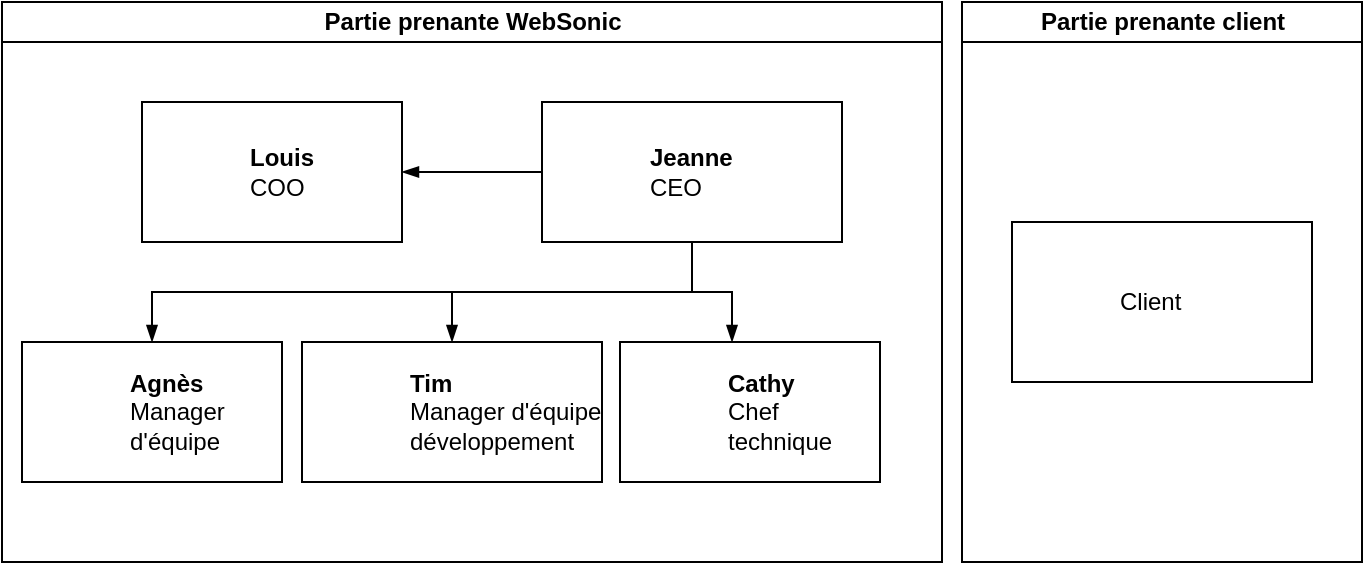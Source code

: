 <mxfile version="22.0.6" type="github">
  <diagram id="prtHgNgQTEPvFCAcTncT" name="Page-1">
    <mxGraphModel dx="819" dy="415" grid="1" gridSize="10" guides="1" tooltips="1" connect="1" arrows="1" fold="1" page="1" pageScale="1" pageWidth="827" pageHeight="1169" math="0" shadow="0">
      <root>
        <mxCell id="0" />
        <mxCell id="1" parent="0" />
        <mxCell id="dNxyNK7c78bLwvsdeMH5-11" value="Partie prenante WebSonic" style="swimlane;html=1;startSize=20;horizontal=1;containerType=tree;glass=0;" parent="1" vertex="1">
          <mxGeometry x="40" y="80" width="470" height="280" as="geometry" />
        </mxCell>
        <UserObject label="&lt;div&gt;Jeanne&lt;i&gt;&lt;br&gt;&lt;/i&gt;&lt;/div&gt;&lt;div&gt;&lt;span style=&quot;font-weight: normal;&quot;&gt;CEO&lt;/span&gt;&lt;/div&gt;" name="Tessa Miller" position="CFO" location="Office 1" email="me@example.com" placeholders="1" id="dNxyNK7c78bLwvsdeMH5-12">
          <mxCell style="label;image=https://cdn3.iconfinder.com/data/icons/user-avatars-1/512/users-3-128.png;whiteSpace=wrap;html=1;rounded=0;glass=0;treeMoving=1;treeFolding=1;" parent="dNxyNK7c78bLwvsdeMH5-11" vertex="1">
            <mxGeometry x="270" y="50" width="150" height="70" as="geometry" />
          </mxCell>
        </UserObject>
        <mxCell id="dNxyNK7c78bLwvsdeMH5-15" value="" style="endArrow=blockThin;endFill=1;fontSize=11;edgeStyle=elbowEdgeStyle;elbow=vertical;rounded=0;" parent="dNxyNK7c78bLwvsdeMH5-11" source="dNxyNK7c78bLwvsdeMH5-12" target="dNxyNK7c78bLwvsdeMH5-16" edge="1">
          <mxGeometry relative="1" as="geometry" />
        </mxCell>
        <UserObject label="Tim&lt;br&gt;&lt;span style=&quot;font-weight: normal;&quot;&gt;Manager d&#39;équipe développement&lt;/span&gt;" name="Evan Valet" position="HR Director" location="Office 4" email="me@example.com" placeholders="1" link="https://www.draw.io" id="dNxyNK7c78bLwvsdeMH5-16">
          <mxCell style="label;image=https://cdn3.iconfinder.com/data/icons/user-avatars-1/512/users-9-2-128.png;whiteSpace=wrap;html=1;rounded=0;glass=0;treeFolding=1;treeMoving=1;" parent="dNxyNK7c78bLwvsdeMH5-11" vertex="1">
            <mxGeometry x="150" y="170" width="150" height="70" as="geometry" />
          </mxCell>
        </UserObject>
        <mxCell id="58Aht1k1cV0e86PYkxsl-1" value="" style="endArrow=blockThin;endFill=1;fontSize=11;elbow=vertical;rounded=0;exitX=0;exitY=0.5;exitDx=0;exitDy=0;" edge="1" parent="dNxyNK7c78bLwvsdeMH5-11" source="dNxyNK7c78bLwvsdeMH5-12">
          <mxGeometry relative="1" as="geometry">
            <mxPoint x="300" y="55" as="sourcePoint" />
            <mxPoint x="200" y="85" as="targetPoint" />
          </mxGeometry>
        </mxCell>
        <UserObject label="&lt;div&gt;Louis&lt;/div&gt;&lt;div&gt;&lt;span style=&quot;font-weight: normal;&quot;&gt;COO&lt;/span&gt;&lt;br&gt;&lt;/div&gt;" name="Edward Morrison" position="Brand Manager" location="Office 2" email="me@example.com" placeholders="1" link="https://www.draw.io" id="58Aht1k1cV0e86PYkxsl-4">
          <mxCell style="label;image=https://cdn3.iconfinder.com/data/icons/user-avatars-1/512/users-10-3-128.png;whiteSpace=wrap;html=1;rounded=0;glass=0;treeFolding=1;treeMoving=1;" vertex="1" parent="dNxyNK7c78bLwvsdeMH5-11">
            <mxGeometry x="70" y="50" width="130" height="70" as="geometry" />
          </mxCell>
        </UserObject>
        <UserObject label="&lt;div&gt;Agnès&lt;i&gt;&lt;br&gt;&lt;/i&gt;&lt;/div&gt;&lt;div&gt;&lt;span style=&quot;font-weight: normal;&quot;&gt;Manager d&#39;équipe&lt;/span&gt;&lt;i&gt;&lt;br&gt;&lt;/i&gt;&lt;/div&gt;" name="Tessa Miller" position="CFO" location="Office 1" email="me@example.com" placeholders="1" id="58Aht1k1cV0e86PYkxsl-5">
          <mxCell style="label;image=https://cdn3.iconfinder.com/data/icons/user-avatars-1/512/users-3-128.png;whiteSpace=wrap;html=1;rounded=0;glass=0;treeMoving=1;treeFolding=1;" vertex="1" parent="dNxyNK7c78bLwvsdeMH5-11">
            <mxGeometry x="10" y="170" width="130" height="70" as="geometry" />
          </mxCell>
        </UserObject>
        <mxCell id="58Aht1k1cV0e86PYkxsl-6" value="" style="endArrow=blockThin;endFill=1;fontSize=11;edgeStyle=elbowEdgeStyle;elbow=vertical;rounded=0;entryX=0.5;entryY=0;entryDx=0;entryDy=0;exitX=0.5;exitY=1;exitDx=0;exitDy=0;" edge="1" parent="dNxyNK7c78bLwvsdeMH5-11" source="dNxyNK7c78bLwvsdeMH5-12" target="58Aht1k1cV0e86PYkxsl-5">
          <mxGeometry relative="1" as="geometry">
            <mxPoint x="345" y="130" as="sourcePoint" />
            <mxPoint x="575" y="190" as="targetPoint" />
          </mxGeometry>
        </mxCell>
        <UserObject label="&lt;div&gt;Cathy&lt;i&gt;&lt;br&gt;&lt;/i&gt;&lt;/div&gt;&lt;div&gt;&lt;span style=&quot;font-weight: normal;&quot;&gt;Chef technique&lt;/span&gt;&lt;i&gt;&lt;br&gt;&lt;/i&gt;&lt;/div&gt;" name="Tessa Miller" position="CFO" location="Office 1" email="me@example.com" placeholders="1" id="58Aht1k1cV0e86PYkxsl-17">
          <mxCell style="label;image=https://cdn3.iconfinder.com/data/icons/user-avatars-1/512/users-3-128.png;whiteSpace=wrap;html=1;rounded=0;glass=0;treeMoving=1;treeFolding=1;" vertex="1" parent="dNxyNK7c78bLwvsdeMH5-11">
            <mxGeometry x="309" y="170" width="130" height="70" as="geometry" />
          </mxCell>
        </UserObject>
        <mxCell id="58Aht1k1cV0e86PYkxsl-16" value="" style="endArrow=blockThin;endFill=1;fontSize=11;edgeStyle=elbowEdgeStyle;elbow=vertical;rounded=0;" edge="1" parent="dNxyNK7c78bLwvsdeMH5-11">
          <mxGeometry relative="1" as="geometry">
            <mxPoint x="345" y="120" as="sourcePoint" />
            <mxPoint x="365" y="170" as="targetPoint" />
          </mxGeometry>
        </mxCell>
        <mxCell id="58Aht1k1cV0e86PYkxsl-7" value="Partie prenante client" style="swimlane;html=1;startSize=20;horizontal=1;containerType=tree;glass=0;" vertex="1" parent="1">
          <mxGeometry x="520" y="80" width="200" height="280" as="geometry" />
        </mxCell>
        <UserObject label="&lt;span style=&quot;font-weight: normal;&quot;&gt;Client &lt;/span&gt;" name="Alison Donovan" position="System Admin" location="Office 3" email="me@example.com" placeholders="1" link="https://www.draw.io" id="dNxyNK7c78bLwvsdeMH5-18">
          <mxCell style="label;image=https://cdn3.iconfinder.com/data/icons/user-avatars-1/512/users-2-128.png;whiteSpace=wrap;html=1;rounded=0;glass=0;" parent="58Aht1k1cV0e86PYkxsl-7" vertex="1">
            <mxGeometry x="25" y="110" width="150" height="80" as="geometry" />
          </mxCell>
        </UserObject>
      </root>
    </mxGraphModel>
  </diagram>
</mxfile>
